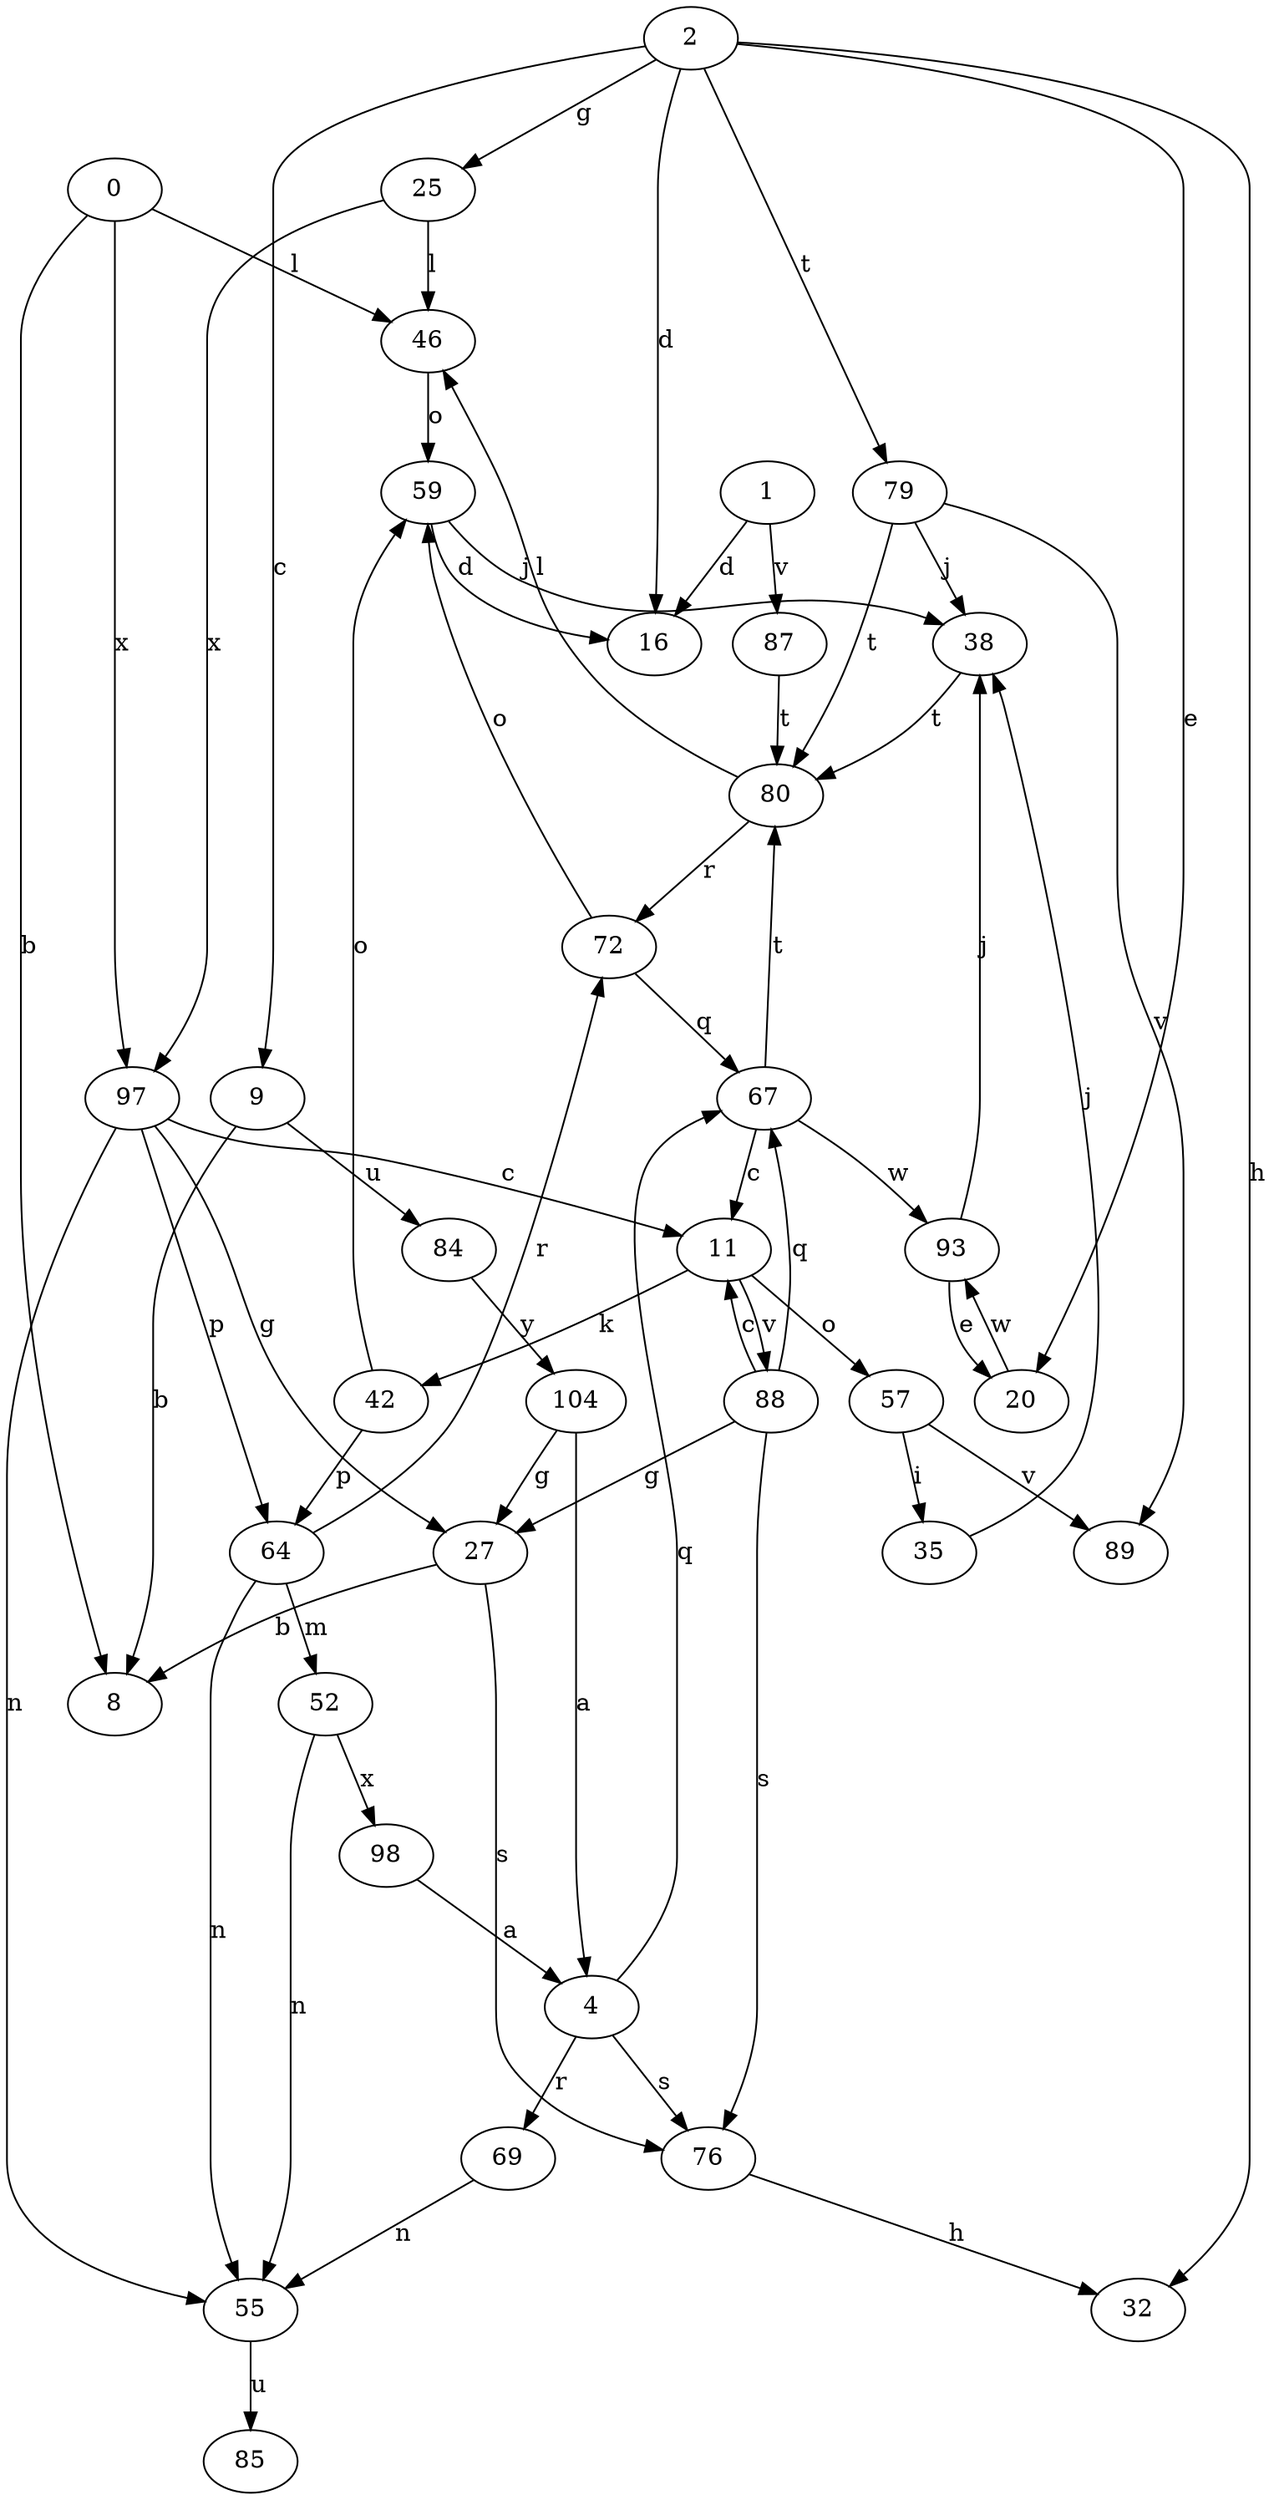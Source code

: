 strict digraph  {
0;
1;
2;
4;
8;
9;
11;
16;
20;
25;
27;
32;
35;
38;
42;
46;
52;
55;
57;
59;
64;
67;
69;
72;
76;
79;
80;
84;
85;
87;
88;
89;
93;
97;
98;
104;
0 -> 8  [label=b];
0 -> 46  [label=l];
0 -> 97  [label=x];
1 -> 16  [label=d];
1 -> 87  [label=v];
2 -> 9  [label=c];
2 -> 16  [label=d];
2 -> 20  [label=e];
2 -> 25  [label=g];
2 -> 32  [label=h];
2 -> 79  [label=t];
4 -> 67  [label=q];
4 -> 69  [label=r];
4 -> 76  [label=s];
9 -> 8  [label=b];
9 -> 84  [label=u];
11 -> 42  [label=k];
11 -> 57  [label=o];
11 -> 88  [label=v];
20 -> 93  [label=w];
25 -> 46  [label=l];
25 -> 97  [label=x];
27 -> 8  [label=b];
27 -> 76  [label=s];
35 -> 38  [label=j];
38 -> 80  [label=t];
42 -> 59  [label=o];
42 -> 64  [label=p];
46 -> 59  [label=o];
52 -> 55  [label=n];
52 -> 98  [label=x];
55 -> 85  [label=u];
57 -> 35  [label=i];
57 -> 89  [label=v];
59 -> 16  [label=d];
59 -> 38  [label=j];
64 -> 52  [label=m];
64 -> 55  [label=n];
64 -> 72  [label=r];
67 -> 11  [label=c];
67 -> 80  [label=t];
67 -> 93  [label=w];
69 -> 55  [label=n];
72 -> 59  [label=o];
72 -> 67  [label=q];
76 -> 32  [label=h];
79 -> 38  [label=j];
79 -> 80  [label=t];
79 -> 89  [label=v];
80 -> 46  [label=l];
80 -> 72  [label=r];
84 -> 104  [label=y];
87 -> 80  [label=t];
88 -> 11  [label=c];
88 -> 27  [label=g];
88 -> 67  [label=q];
88 -> 76  [label=s];
93 -> 20  [label=e];
93 -> 38  [label=j];
97 -> 11  [label=c];
97 -> 27  [label=g];
97 -> 55  [label=n];
97 -> 64  [label=p];
98 -> 4  [label=a];
104 -> 4  [label=a];
104 -> 27  [label=g];
}
